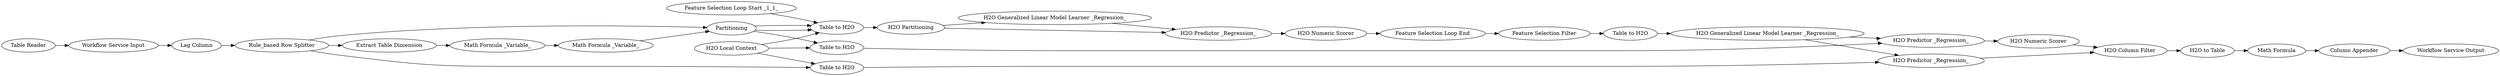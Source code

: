 digraph {
	2 [label="Feature Selection Loop End"]
	3 [label="Feature Selection Filter"]
	8 [label="Feature Selection Loop Start _1_1_"]
	301 [label="H2O Predictor _Regression_"]
	303 [label="H2O Numeric Scorer"]
	304 [label="H2O Generalized Linear Model Learner _Regression_"]
	322 [label="H2O Partitioning"]
	323 [label="Table to H2O"]
	324 [label="Table to H2O"]
	295 [label="H2O Local Context"]
	318 [label="H2O Generalized Linear Model Learner _Regression_"]
	319 [label="Lag Column"]
	320 [label="Table to H2O"]
	325 [label="H2O Predictor _Regression_"]
	326 [label="H2O Numeric Scorer"]
	352 [label="Table Reader"]
	354 [label="Rule_based Row Splitter"]
	355 [label="Table to H2O"]
	356 [label="H2O Predictor _Regression_"]
	357 [label="H2O Column Filter"]
	358 [label="H2O to Table"]
	359 [label="Column Appender"]
	360 [label="Math Formula"]
	365 [label=Partitioning]
	369 [label="Workflow Service Input"]
	366 [label="Extract Table Dimension"]
	367 [label="Math Formula _Variable_"]
	368 [label="Math Formula _Variable_"]
	371 [label="Workflow Service Output"]
	2 -> 3
	3 -> 324
	8 -> 323
	301 -> 303
	303 -> 2
	304 -> 301
	322 -> 301
	322 -> 304
	323 -> 322
	357 -> 358
	358 -> 360
	360 -> 359
	366 -> 367
	367 -> 368
	324 -> 318
	295 -> 323
	295 -> 355
	295 -> 320
	318 -> 356
	318 -> 325
	319 -> 354
	320 -> 325
	325 -> 326
	326 -> 357
	352 -> 369
	354 -> 355
	354 -> 365
	354 -> 366
	355 -> 356
	356 -> 357
	359 -> 371
	365 -> 323
	365 -> 323
	365 -> 320
	369 -> 319
	368 -> 365
	rankdir=LR
}
